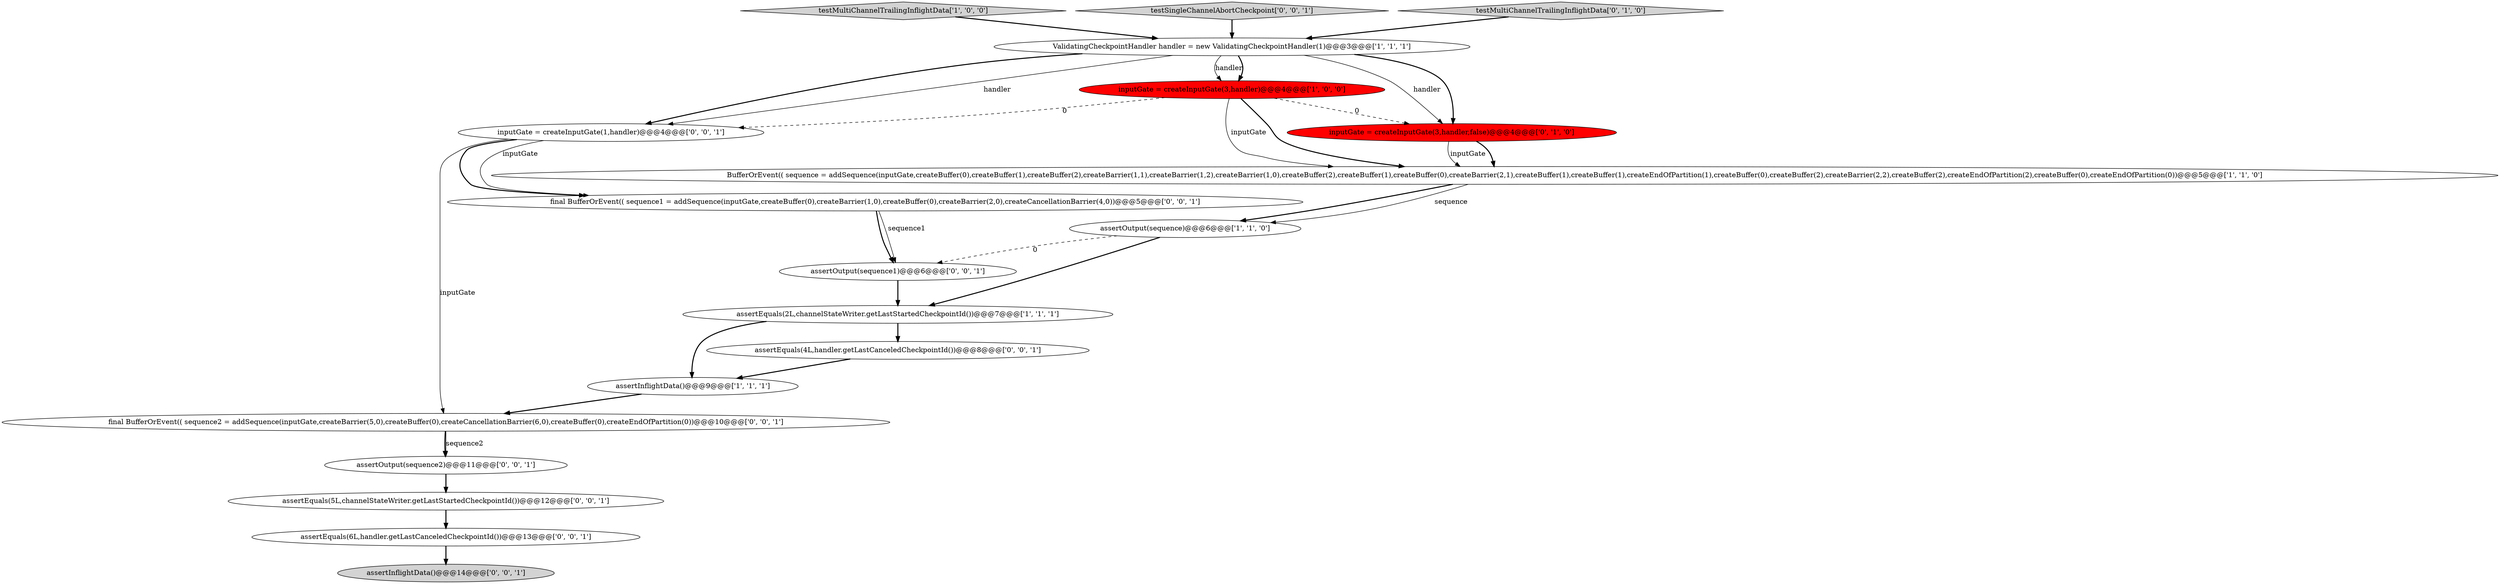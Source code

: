 digraph {
0 [style = filled, label = "assertOutput(sequence)@@@6@@@['1', '1', '0']", fillcolor = white, shape = ellipse image = "AAA0AAABBB1BBB"];
4 [style = filled, label = "ValidatingCheckpointHandler handler = new ValidatingCheckpointHandler(1)@@@3@@@['1', '1', '1']", fillcolor = white, shape = ellipse image = "AAA0AAABBB1BBB"];
5 [style = filled, label = "testMultiChannelTrailingInflightData['1', '0', '0']", fillcolor = lightgray, shape = diamond image = "AAA0AAABBB1BBB"];
14 [style = filled, label = "testSingleChannelAbortCheckpoint['0', '0', '1']", fillcolor = lightgray, shape = diamond image = "AAA0AAABBB3BBB"];
9 [style = filled, label = "inputGate = createInputGate(1,handler)@@@4@@@['0', '0', '1']", fillcolor = white, shape = ellipse image = "AAA0AAABBB3BBB"];
16 [style = filled, label = "assertOutput(sequence2)@@@11@@@['0', '0', '1']", fillcolor = white, shape = ellipse image = "AAA0AAABBB3BBB"];
17 [style = filled, label = "assertEquals(4L,handler.getLastCanceledCheckpointId())@@@8@@@['0', '0', '1']", fillcolor = white, shape = ellipse image = "AAA0AAABBB3BBB"];
12 [style = filled, label = "final BufferOrEvent(( sequence1 = addSequence(inputGate,createBuffer(0),createBarrier(1,0),createBuffer(0),createBarrier(2,0),createCancellationBarrier(4,0))@@@5@@@['0', '0', '1']", fillcolor = white, shape = ellipse image = "AAA0AAABBB3BBB"];
18 [style = filled, label = "assertOutput(sequence1)@@@6@@@['0', '0', '1']", fillcolor = white, shape = ellipse image = "AAA0AAABBB3BBB"];
6 [style = filled, label = "BufferOrEvent(( sequence = addSequence(inputGate,createBuffer(0),createBuffer(1),createBuffer(2),createBarrier(1,1),createBarrier(1,2),createBarrier(1,0),createBuffer(2),createBuffer(1),createBuffer(0),createBarrier(2,1),createBuffer(1),createBuffer(1),createEndOfPartition(1),createBuffer(0),createBuffer(2),createBarrier(2,2),createBuffer(2),createEndOfPartition(2),createBuffer(0),createEndOfPartition(0))@@@5@@@['1', '1', '0']", fillcolor = white, shape = ellipse image = "AAA0AAABBB1BBB"];
2 [style = filled, label = "assertInflightData()@@@9@@@['1', '1', '1']", fillcolor = white, shape = ellipse image = "AAA0AAABBB1BBB"];
13 [style = filled, label = "final BufferOrEvent(( sequence2 = addSequence(inputGate,createBarrier(5,0),createBuffer(0),createCancellationBarrier(6,0),createBuffer(0),createEndOfPartition(0))@@@10@@@['0', '0', '1']", fillcolor = white, shape = ellipse image = "AAA0AAABBB3BBB"];
3 [style = filled, label = "assertEquals(2L,channelStateWriter.getLastStartedCheckpointId())@@@7@@@['1', '1', '1']", fillcolor = white, shape = ellipse image = "AAA0AAABBB1BBB"];
11 [style = filled, label = "assertEquals(6L,handler.getLastCanceledCheckpointId())@@@13@@@['0', '0', '1']", fillcolor = white, shape = ellipse image = "AAA0AAABBB3BBB"];
15 [style = filled, label = "assertEquals(5L,channelStateWriter.getLastStartedCheckpointId())@@@12@@@['0', '0', '1']", fillcolor = white, shape = ellipse image = "AAA0AAABBB3BBB"];
8 [style = filled, label = "testMultiChannelTrailingInflightData['0', '1', '0']", fillcolor = lightgray, shape = diamond image = "AAA0AAABBB2BBB"];
7 [style = filled, label = "inputGate = createInputGate(3,handler,false)@@@4@@@['0', '1', '0']", fillcolor = red, shape = ellipse image = "AAA1AAABBB2BBB"];
10 [style = filled, label = "assertInflightData()@@@14@@@['0', '0', '1']", fillcolor = lightgray, shape = ellipse image = "AAA0AAABBB3BBB"];
1 [style = filled, label = "inputGate = createInputGate(3,handler)@@@4@@@['1', '0', '0']", fillcolor = red, shape = ellipse image = "AAA1AAABBB1BBB"];
0->3 [style = bold, label=""];
4->9 [style = bold, label=""];
16->15 [style = bold, label=""];
18->3 [style = bold, label=""];
1->6 [style = solid, label="inputGate"];
4->9 [style = solid, label="handler"];
1->9 [style = dashed, label="0"];
12->18 [style = solid, label="sequence1"];
4->1 [style = solid, label="handler"];
6->0 [style = bold, label=""];
4->7 [style = solid, label="handler"];
13->16 [style = bold, label=""];
4->7 [style = bold, label=""];
2->13 [style = bold, label=""];
9->13 [style = solid, label="inputGate"];
1->6 [style = bold, label=""];
15->11 [style = bold, label=""];
3->2 [style = bold, label=""];
17->2 [style = bold, label=""];
11->10 [style = bold, label=""];
6->0 [style = solid, label="sequence"];
5->4 [style = bold, label=""];
7->6 [style = bold, label=""];
12->18 [style = bold, label=""];
7->6 [style = solid, label="inputGate"];
0->18 [style = dashed, label="0"];
3->17 [style = bold, label=""];
4->1 [style = bold, label=""];
9->12 [style = bold, label=""];
8->4 [style = bold, label=""];
1->7 [style = dashed, label="0"];
9->12 [style = solid, label="inputGate"];
13->16 [style = solid, label="sequence2"];
14->4 [style = bold, label=""];
}
